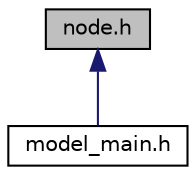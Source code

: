 digraph "node.h"
{
 // LATEX_PDF_SIZE
  edge [fontname="Helvetica",fontsize="10",labelfontname="Helvetica",labelfontsize="10"];
  node [fontname="Helvetica",fontsize="10",shape=record];
  Node1 [label="node.h",height=0.2,width=0.4,color="black", fillcolor="grey75", style="filled", fontcolor="black",tooltip=" "];
  Node1 -> Node2 [dir="back",color="midnightblue",fontsize="10",style="solid",fontname="Helvetica"];
  Node2 [label="model_main.h",height=0.2,width=0.4,color="black", fillcolor="white", style="filled",URL="$model__main_8h.html",tooltip="Main brains for the model. DO NOT INCLUDE. Include a model_interface instead."];
}
